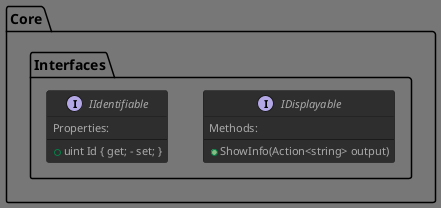 @startuml

!theme reddress-darkblue

'INTERFACES

interface Core.Interfaces.IDisplayable 
{
    Methods:
    --
    + ShowInfo(Action<string> output)
}

interface Core.Interfaces.IIdentifiable
{
    Properties:
    --
    + uint Id { get; - set; }
}

'INTERFACES DEPENDECIES

@enduml